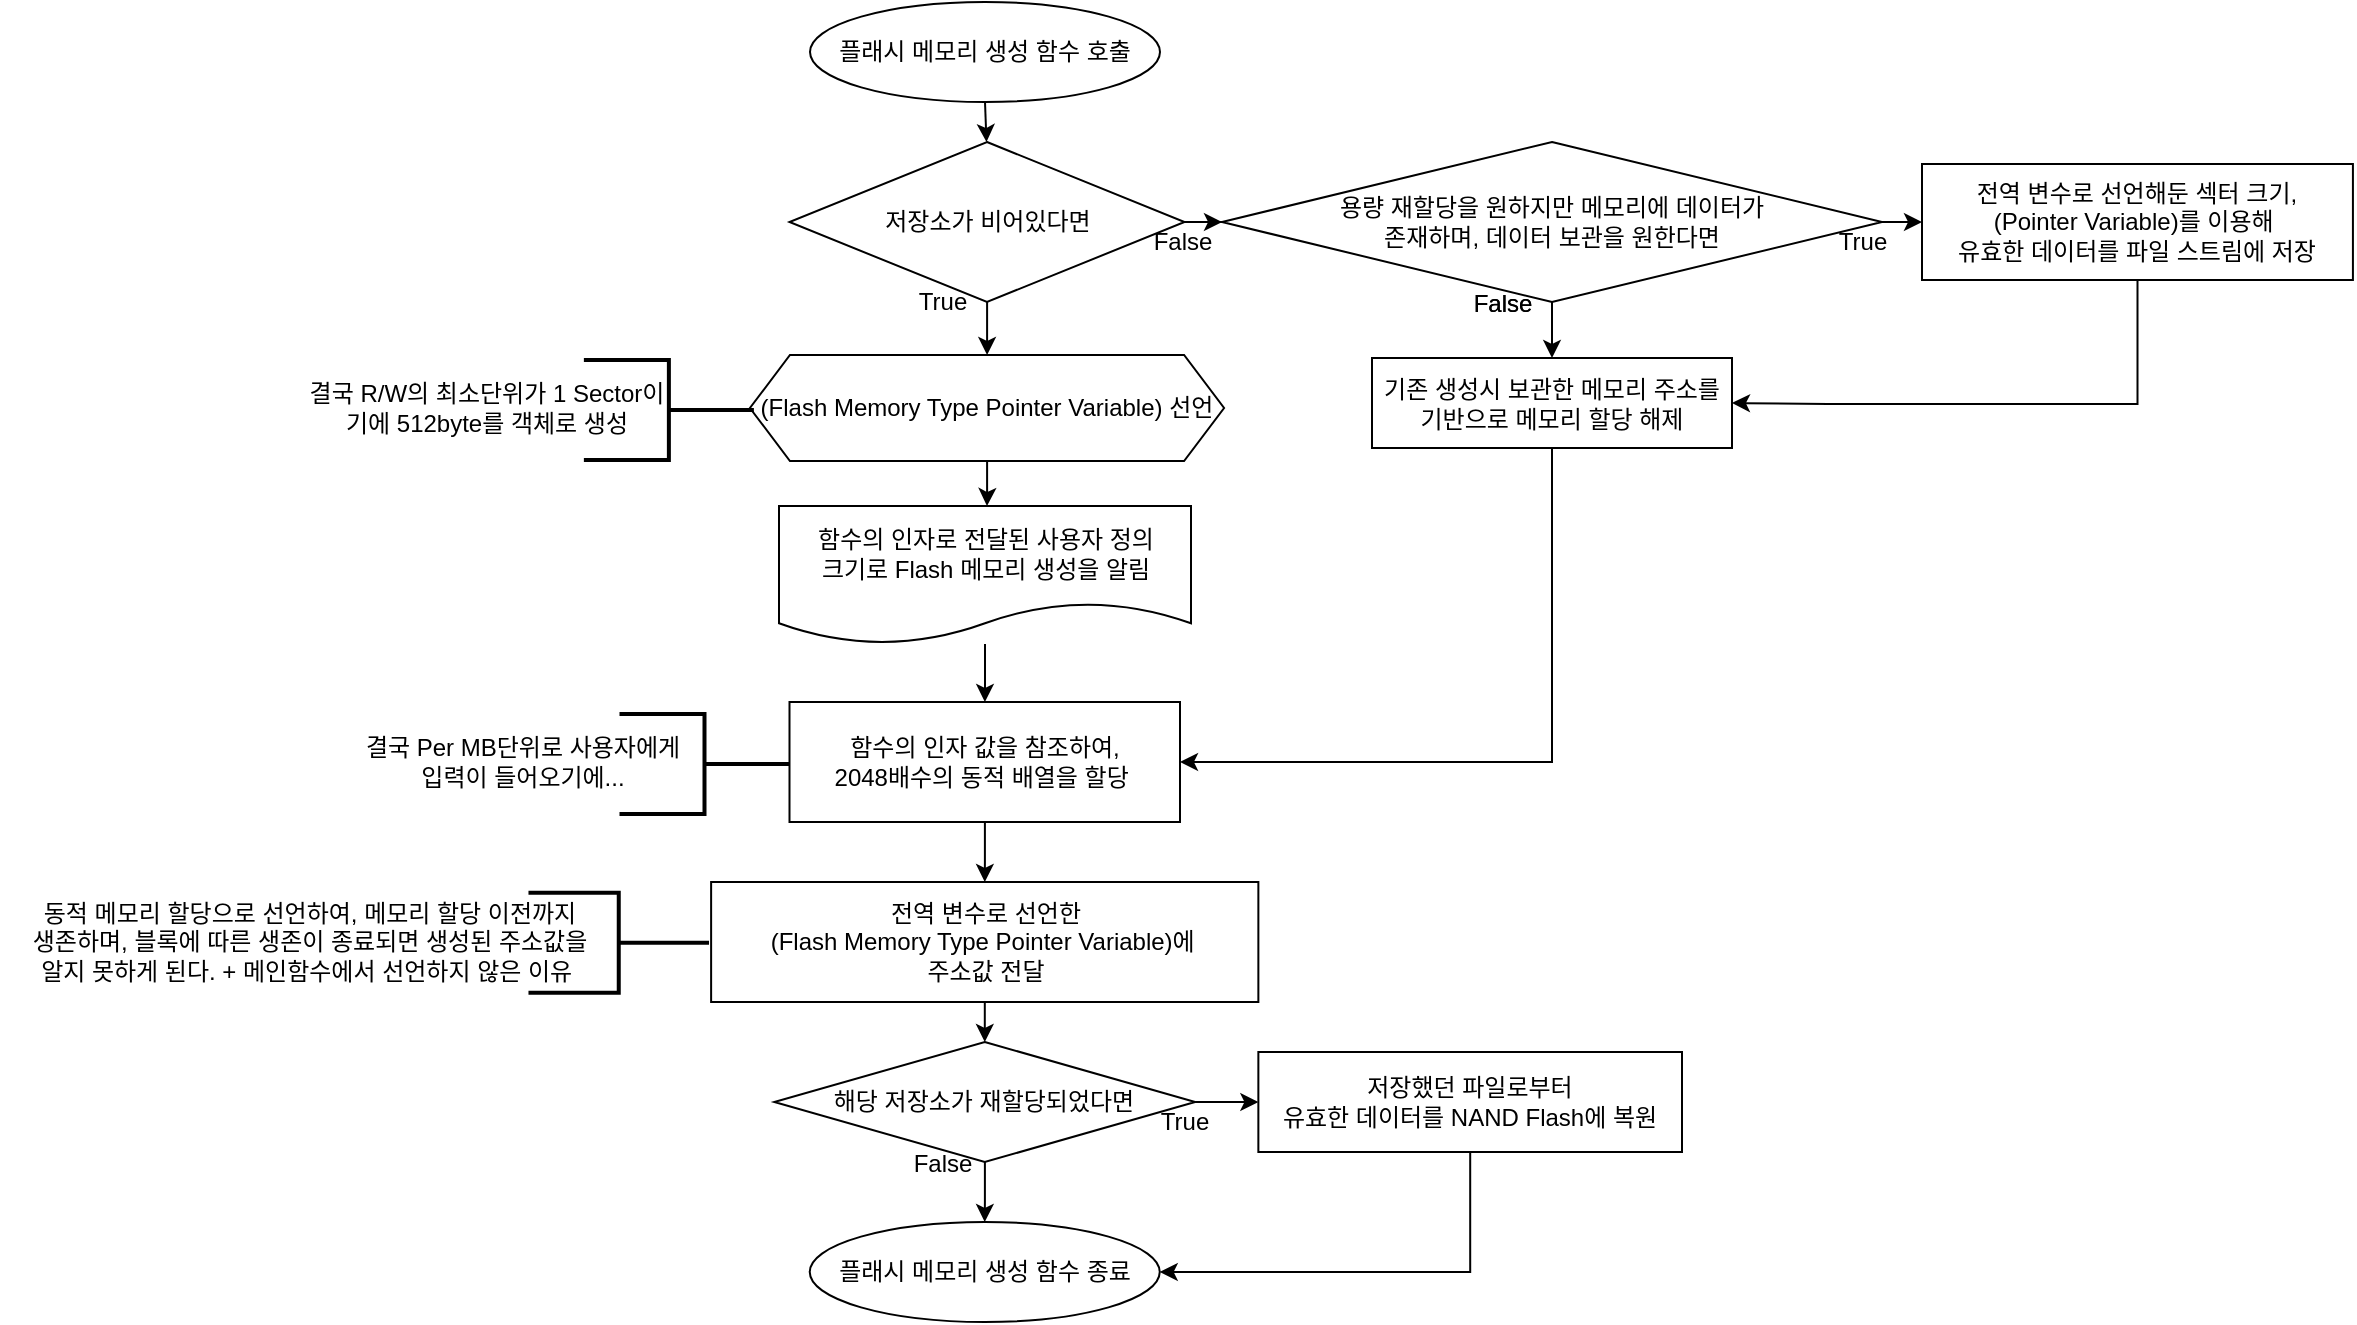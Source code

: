<mxfile version="13.9.9" type="device"><diagram id="6jmNVvHfpzubFy3tRc5I" name="Page-1"><mxGraphModel dx="1086" dy="806" grid="1" gridSize="10" guides="1" tooltips="1" connect="1" arrows="1" fold="1" page="1" pageScale="1" pageWidth="1390" pageHeight="980" math="0" shadow="0"><root><mxCell id="0"/><mxCell id="1" parent="0"/><mxCell id="JFL_zQ9Kx4viAZFWPS2V-1" style="edgeStyle=orthogonalEdgeStyle;rounded=0;orthogonalLoop=1;jettySize=auto;html=1;exitX=0.5;exitY=1;exitDx=0;exitDy=0;entryX=0.5;entryY=0;entryDx=0;entryDy=0;" parent="1" source="JFL_zQ9Kx4viAZFWPS2V-2" edge="1"><mxGeometry relative="1" as="geometry"><mxPoint x="652.25" y="110" as="targetPoint"/></mxGeometry></mxCell><mxCell id="JFL_zQ9Kx4viAZFWPS2V-2" value="플래시 메모리 생성 함수 호출" style="ellipse;whiteSpace=wrap;html=1;" parent="1" vertex="1"><mxGeometry x="564" y="40" width="175" height="50" as="geometry"/></mxCell><mxCell id="cl2Hv9ZQ04D2y4c1nHDw-9" style="edgeStyle=orthogonalEdgeStyle;rounded=0;orthogonalLoop=1;jettySize=auto;html=1;entryX=0;entryY=0.5;entryDx=0;entryDy=0;" parent="1" source="JFL_zQ9Kx4viAZFWPS2V-11" target="cl2Hv9ZQ04D2y4c1nHDw-4" edge="1"><mxGeometry relative="1" as="geometry"/></mxCell><mxCell id="cl2Hv9ZQ04D2y4c1nHDw-11" value="" style="edgeStyle=orthogonalEdgeStyle;rounded=0;orthogonalLoop=1;jettySize=auto;html=1;" parent="1" source="JFL_zQ9Kx4viAZFWPS2V-11" target="cl2Hv9ZQ04D2y4c1nHDw-10" edge="1"><mxGeometry relative="1" as="geometry"/></mxCell><mxCell id="JFL_zQ9Kx4viAZFWPS2V-11" value="저장소가 비어있다면" style="rhombus;whiteSpace=wrap;html=1;" parent="1" vertex="1"><mxGeometry x="553.75" y="110" width="197.51" height="80" as="geometry"/></mxCell><mxCell id="JFL_zQ9Kx4viAZFWPS2V-13" value="True" style="text;html=1;align=center;verticalAlign=middle;resizable=0;points=[];autosize=1;" parent="1" vertex="1"><mxGeometry x="610" y="180" width="40" height="20" as="geometry"/></mxCell><mxCell id="JFL_zQ9Kx4viAZFWPS2V-14" value="False" style="text;html=1;align=center;verticalAlign=middle;resizable=0;points=[];autosize=1;" parent="1" vertex="1"><mxGeometry x="730" y="150" width="40" height="20" as="geometry"/></mxCell><mxCell id="cl2Hv9ZQ04D2y4c1nHDw-6" value="" style="edgeStyle=orthogonalEdgeStyle;rounded=0;orthogonalLoop=1;jettySize=auto;html=1;" parent="1" source="cl2Hv9ZQ04D2y4c1nHDw-4" edge="1"><mxGeometry relative="1" as="geometry"><mxPoint x="1120" y="150" as="targetPoint"/></mxGeometry></mxCell><mxCell id="cl2Hv9ZQ04D2y4c1nHDw-48" value="" style="edgeStyle=orthogonalEdgeStyle;rounded=0;orthogonalLoop=1;jettySize=auto;html=1;entryX=0.5;entryY=0;entryDx=0;entryDy=0;" parent="1" source="cl2Hv9ZQ04D2y4c1nHDw-4" target="cl2Hv9ZQ04D2y4c1nHDw-53" edge="1"><mxGeometry relative="1" as="geometry"><mxPoint x="937.8" y="211.5" as="targetPoint"/></mxGeometry></mxCell><mxCell id="cl2Hv9ZQ04D2y4c1nHDw-4" value="용량 재할당을 원하지만 메모리에 데이터가 &lt;br&gt;존재하며,&amp;nbsp;데이터 보관을 원한다면" style="rhombus;whiteSpace=wrap;html=1;" parent="1" vertex="1"><mxGeometry x="770" y="110" width="330" height="80" as="geometry"/></mxCell><mxCell id="cl2Hv9ZQ04D2y4c1nHDw-5" value="True" style="text;html=1;align=center;verticalAlign=middle;resizable=0;points=[];autosize=1;" parent="1" vertex="1"><mxGeometry x="1070" y="150" width="40" height="20" as="geometry"/></mxCell><mxCell id="cl2Hv9ZQ04D2y4c1nHDw-7" value="False" style="text;html=1;align=center;verticalAlign=middle;resizable=0;points=[];autosize=1;" parent="1" vertex="1"><mxGeometry x="890" y="181" width="40" height="20" as="geometry"/></mxCell><mxCell id="cl2Hv9ZQ04D2y4c1nHDw-19" value="" style="edgeStyle=orthogonalEdgeStyle;rounded=0;orthogonalLoop=1;jettySize=auto;html=1;" parent="1" source="cl2Hv9ZQ04D2y4c1nHDw-10" edge="1"><mxGeometry relative="1" as="geometry"><mxPoint x="652.5" y="292" as="targetPoint"/></mxGeometry></mxCell><mxCell id="cl2Hv9ZQ04D2y4c1nHDw-10" value="(Flash Memory Type Pointer Variable) 선언" style="shape=hexagon;perimeter=hexagonPerimeter2;whiteSpace=wrap;html=1;fixedSize=1;" parent="1" vertex="1"><mxGeometry x="533.98" y="216.5" width="237.06" height="53" as="geometry"/></mxCell><mxCell id="cl2Hv9ZQ04D2y4c1nHDw-15" value="" style="group" parent="1" vertex="1" connectable="0"><mxGeometry x="302.94" y="218" width="226" height="50" as="geometry"/></mxCell><mxCell id="cl2Hv9ZQ04D2y4c1nHDw-16" value="" style="group" parent="cl2Hv9ZQ04D2y4c1nHDw-15" vertex="1" connectable="0"><mxGeometry y="-3.553e-15" width="226" height="50" as="geometry"/></mxCell><mxCell id="cl2Hv9ZQ04D2y4c1nHDw-17" value="" style="group" parent="cl2Hv9ZQ04D2y4c1nHDw-16" vertex="1" connectable="0"><mxGeometry x="-1" y="3.553e-15" width="226" height="51" as="geometry"/></mxCell><mxCell id="cl2Hv9ZQ04D2y4c1nHDw-47" value="" style="group" parent="cl2Hv9ZQ04D2y4c1nHDw-17" vertex="1" connectable="0"><mxGeometry x="8" width="226" height="51" as="geometry"/></mxCell><mxCell id="cl2Hv9ZQ04D2y4c1nHDw-12" value="" style="strokeWidth=2;html=1;shape=mxgraph.flowchart.annotation_2;align=left;labelPosition=right;pointerEvents=1;rotation=-180;" parent="cl2Hv9ZQ04D2y4c1nHDw-47" vertex="1"><mxGeometry x="141" y="1" width="85" height="50" as="geometry"/></mxCell><mxCell id="cl2Hv9ZQ04D2y4c1nHDw-13" value="결국 R/W의 최소단위가 1 Sector이기에 512byte를 객체로 생성" style="text;html=1;strokeColor=none;fillColor=none;align=center;verticalAlign=middle;whiteSpace=wrap;rounded=0;rotation=0;" parent="cl2Hv9ZQ04D2y4c1nHDw-47" vertex="1"><mxGeometry width="185" height="50" as="geometry"/></mxCell><mxCell id="cl2Hv9ZQ04D2y4c1nHDw-22" value="" style="edgeStyle=orthogonalEdgeStyle;rounded=0;orthogonalLoop=1;jettySize=auto;html=1;" parent="1" source="cl2Hv9ZQ04D2y4c1nHDw-20" target="cl2Hv9ZQ04D2y4c1nHDw-21" edge="1"><mxGeometry relative="1" as="geometry"/></mxCell><mxCell id="cl2Hv9ZQ04D2y4c1nHDw-20" value="함수의 인자로 전달된 사용자 정의 &lt;br&gt;크기로 Flash 메모리 생성을 알림" style="shape=document;whiteSpace=wrap;html=1;boundedLbl=1;" parent="1" vertex="1"><mxGeometry x="548.5" y="292" width="206" height="69" as="geometry"/></mxCell><mxCell id="cl2Hv9ZQ04D2y4c1nHDw-29" value="" style="edgeStyle=orthogonalEdgeStyle;rounded=0;orthogonalLoop=1;jettySize=auto;html=1;" parent="1" source="cl2Hv9ZQ04D2y4c1nHDw-21" target="cl2Hv9ZQ04D2y4c1nHDw-28" edge="1"><mxGeometry relative="1" as="geometry"/></mxCell><mxCell id="cl2Hv9ZQ04D2y4c1nHDw-21" value="함수의 인자 값을 참조하여, &lt;br&gt;2048배수의 동적 배열을 할당&amp;nbsp;" style="rounded=0;whiteSpace=wrap;html=1;" parent="1" vertex="1"><mxGeometry x="553.75" y="390" width="195.25" height="60" as="geometry"/></mxCell><mxCell id="cl2Hv9ZQ04D2y4c1nHDw-23" value="" style="group" parent="1" vertex="1" connectable="0"><mxGeometry x="328.75" y="395" width="226" height="50" as="geometry"/></mxCell><mxCell id="cl2Hv9ZQ04D2y4c1nHDw-24" value="" style="group" parent="cl2Hv9ZQ04D2y4c1nHDw-23" vertex="1" connectable="0"><mxGeometry y="-3.553e-15" width="226" height="50" as="geometry"/></mxCell><mxCell id="cl2Hv9ZQ04D2y4c1nHDw-25" value="" style="group" parent="cl2Hv9ZQ04D2y4c1nHDw-24" vertex="1" connectable="0"><mxGeometry x="-1" y="3.553e-15" width="226" height="51" as="geometry"/></mxCell><mxCell id="cl2Hv9ZQ04D2y4c1nHDw-26" value="" style="strokeWidth=2;html=1;shape=mxgraph.flowchart.annotation_2;align=left;labelPosition=right;pointerEvents=1;rotation=-180;" parent="cl2Hv9ZQ04D2y4c1nHDw-25" vertex="1"><mxGeometry x="141" y="1" width="85" height="50" as="geometry"/></mxCell><mxCell id="cl2Hv9ZQ04D2y4c1nHDw-27" value="결국 Per MB단위로 사용자에게&lt;br&gt;입력이 들어오기에..." style="text;html=1;strokeColor=none;fillColor=none;align=center;verticalAlign=middle;whiteSpace=wrap;rounded=0;rotation=0;" parent="cl2Hv9ZQ04D2y4c1nHDw-25" vertex="1"><mxGeometry width="185" height="50" as="geometry"/></mxCell><mxCell id="cl2Hv9ZQ04D2y4c1nHDw-60" value="" style="edgeStyle=orthogonalEdgeStyle;rounded=0;orthogonalLoop=1;jettySize=auto;html=1;" parent="1" source="cl2Hv9ZQ04D2y4c1nHDw-28" target="cl2Hv9ZQ04D2y4c1nHDw-59" edge="1"><mxGeometry relative="1" as="geometry"/></mxCell><mxCell id="cl2Hv9ZQ04D2y4c1nHDw-28" value="전역 변수로 선언한 &lt;br&gt;(Flash Memory Type Pointer Variable)에&amp;nbsp;&lt;br&gt;주소값 전달" style="rounded=0;whiteSpace=wrap;html=1;" parent="1" vertex="1"><mxGeometry x="514.56" y="480" width="273.62" height="60" as="geometry"/></mxCell><mxCell id="cl2Hv9ZQ04D2y4c1nHDw-43" value="플래시 메모리 생성 함수 종료" style="ellipse;whiteSpace=wrap;html=1;" parent="1" vertex="1"><mxGeometry x="563.87" y="650" width="175" height="50" as="geometry"/></mxCell><mxCell id="cl2Hv9ZQ04D2y4c1nHDw-45" value="" style="group" parent="1" vertex="1" connectable="0"><mxGeometry x="159.51" y="484.62" width="354.0" height="50.76" as="geometry"/></mxCell><mxCell id="cl2Hv9ZQ04D2y4c1nHDw-38" value="" style="strokeWidth=2;html=1;shape=mxgraph.flowchart.annotation_2;align=left;labelPosition=right;pointerEvents=1;rotation=-180;" parent="cl2Hv9ZQ04D2y4c1nHDw-45" vertex="1"><mxGeometry x="263.73" y="0.76" width="90.27" height="50" as="geometry"/></mxCell><mxCell id="cl2Hv9ZQ04D2y4c1nHDw-39" value="동적 메모리 할당으로 선언하여, 메모리 할당 이전까지 &lt;br&gt;생존하며,&amp;nbsp;블록에 따른 생존이 종료되면 생성된 주소값을 &lt;br&gt;알지 못하게 된다. + 메인함수에서 선언하지 않은 이유&amp;nbsp;" style="text;html=1;strokeColor=none;fillColor=none;align=center;verticalAlign=middle;whiteSpace=wrap;rounded=0;rotation=0;" parent="cl2Hv9ZQ04D2y4c1nHDw-45" vertex="1"><mxGeometry width="308" height="50" as="geometry"/></mxCell><mxCell id="cl2Hv9ZQ04D2y4c1nHDw-58" style="edgeStyle=orthogonalEdgeStyle;rounded=0;orthogonalLoop=1;jettySize=auto;html=1;entryX=1;entryY=0.5;entryDx=0;entryDy=0;" parent="1" source="cl2Hv9ZQ04D2y4c1nHDw-53" target="cl2Hv9ZQ04D2y4c1nHDw-21" edge="1"><mxGeometry relative="1" as="geometry"><Array as="points"><mxPoint x="935" y="420"/></Array></mxGeometry></mxCell><mxCell id="cl2Hv9ZQ04D2y4c1nHDw-53" value="기존 생성시 보관한 메모리 주소를 기반으로 메모리 할당 해제" style="rounded=0;whiteSpace=wrap;html=1;" parent="1" vertex="1"><mxGeometry x="845" y="218" width="180" height="45" as="geometry"/></mxCell><mxCell id="cl2Hv9ZQ04D2y4c1nHDw-57" style="edgeStyle=orthogonalEdgeStyle;rounded=0;orthogonalLoop=1;jettySize=auto;html=1;entryX=1;entryY=0.5;entryDx=0;entryDy=0;" parent="1" source="cl2Hv9ZQ04D2y4c1nHDw-54" target="cl2Hv9ZQ04D2y4c1nHDw-53" edge="1"><mxGeometry relative="1" as="geometry"><Array as="points"><mxPoint x="1228" y="241"/><mxPoint x="1073" y="241"/></Array></mxGeometry></mxCell><mxCell id="cl2Hv9ZQ04D2y4c1nHDw-54" value="전역 변수로 선언해둔 섹터 크기, &lt;br&gt;(Pointer Variable)를 이용해&amp;nbsp;&lt;br&gt;유효한 데이터를 파일 스트림에 저장" style="rounded=0;whiteSpace=wrap;html=1;" parent="1" vertex="1"><mxGeometry x="1120" y="121" width="215.46" height="58" as="geometry"/></mxCell><mxCell id="cl2Hv9ZQ04D2y4c1nHDw-61" value="" style="edgeStyle=orthogonalEdgeStyle;rounded=0;orthogonalLoop=1;jettySize=auto;html=1;" parent="1" source="cl2Hv9ZQ04D2y4c1nHDw-59" target="cl2Hv9ZQ04D2y4c1nHDw-43" edge="1"><mxGeometry relative="1" as="geometry"/></mxCell><mxCell id="cl2Hv9ZQ04D2y4c1nHDw-68" value="" style="edgeStyle=orthogonalEdgeStyle;rounded=0;orthogonalLoop=1;jettySize=auto;html=1;" parent="1" source="cl2Hv9ZQ04D2y4c1nHDw-59" target="cl2Hv9ZQ04D2y4c1nHDw-67" edge="1"><mxGeometry relative="1" as="geometry"/></mxCell><mxCell id="cl2Hv9ZQ04D2y4c1nHDw-59" value="해당 저장소가 재할당되었다면" style="rhombus;whiteSpace=wrap;html=1;" parent="1" vertex="1"><mxGeometry x="546.15" y="560" width="210.45" height="60" as="geometry"/></mxCell><mxCell id="cl2Hv9ZQ04D2y4c1nHDw-64" value="True" style="text;html=1;align=center;verticalAlign=middle;resizable=0;points=[];autosize=1;" parent="1" vertex="1"><mxGeometry x="731.04" y="590" width="40" height="20" as="geometry"/></mxCell><mxCell id="cl2Hv9ZQ04D2y4c1nHDw-65" value="False" style="text;html=1;align=center;verticalAlign=middle;resizable=0;points=[];autosize=1;" parent="1" vertex="1"><mxGeometry x="890" y="181" width="40" height="20" as="geometry"/></mxCell><mxCell id="cl2Hv9ZQ04D2y4c1nHDw-66" value="False" style="text;html=1;align=center;verticalAlign=middle;resizable=0;points=[];autosize=1;" parent="1" vertex="1"><mxGeometry x="610" y="611" width="40" height="20" as="geometry"/></mxCell><mxCell id="cl2Hv9ZQ04D2y4c1nHDw-69" style="edgeStyle=orthogonalEdgeStyle;rounded=0;orthogonalLoop=1;jettySize=auto;html=1;entryX=1;entryY=0.5;entryDx=0;entryDy=0;" parent="1" source="cl2Hv9ZQ04D2y4c1nHDw-67" target="cl2Hv9ZQ04D2y4c1nHDw-43" edge="1"><mxGeometry relative="1" as="geometry"><Array as="points"><mxPoint x="894" y="675"/></Array></mxGeometry></mxCell><mxCell id="cl2Hv9ZQ04D2y4c1nHDw-67" value="저장했던 파일로부터 &lt;br&gt;유효한 데이터를&amp;nbsp;NAND Flash에 복원" style="rounded=0;whiteSpace=wrap;html=1;" parent="1" vertex="1"><mxGeometry x="788.18" y="565" width="211.82" height="50" as="geometry"/></mxCell></root></mxGraphModel></diagram></mxfile>